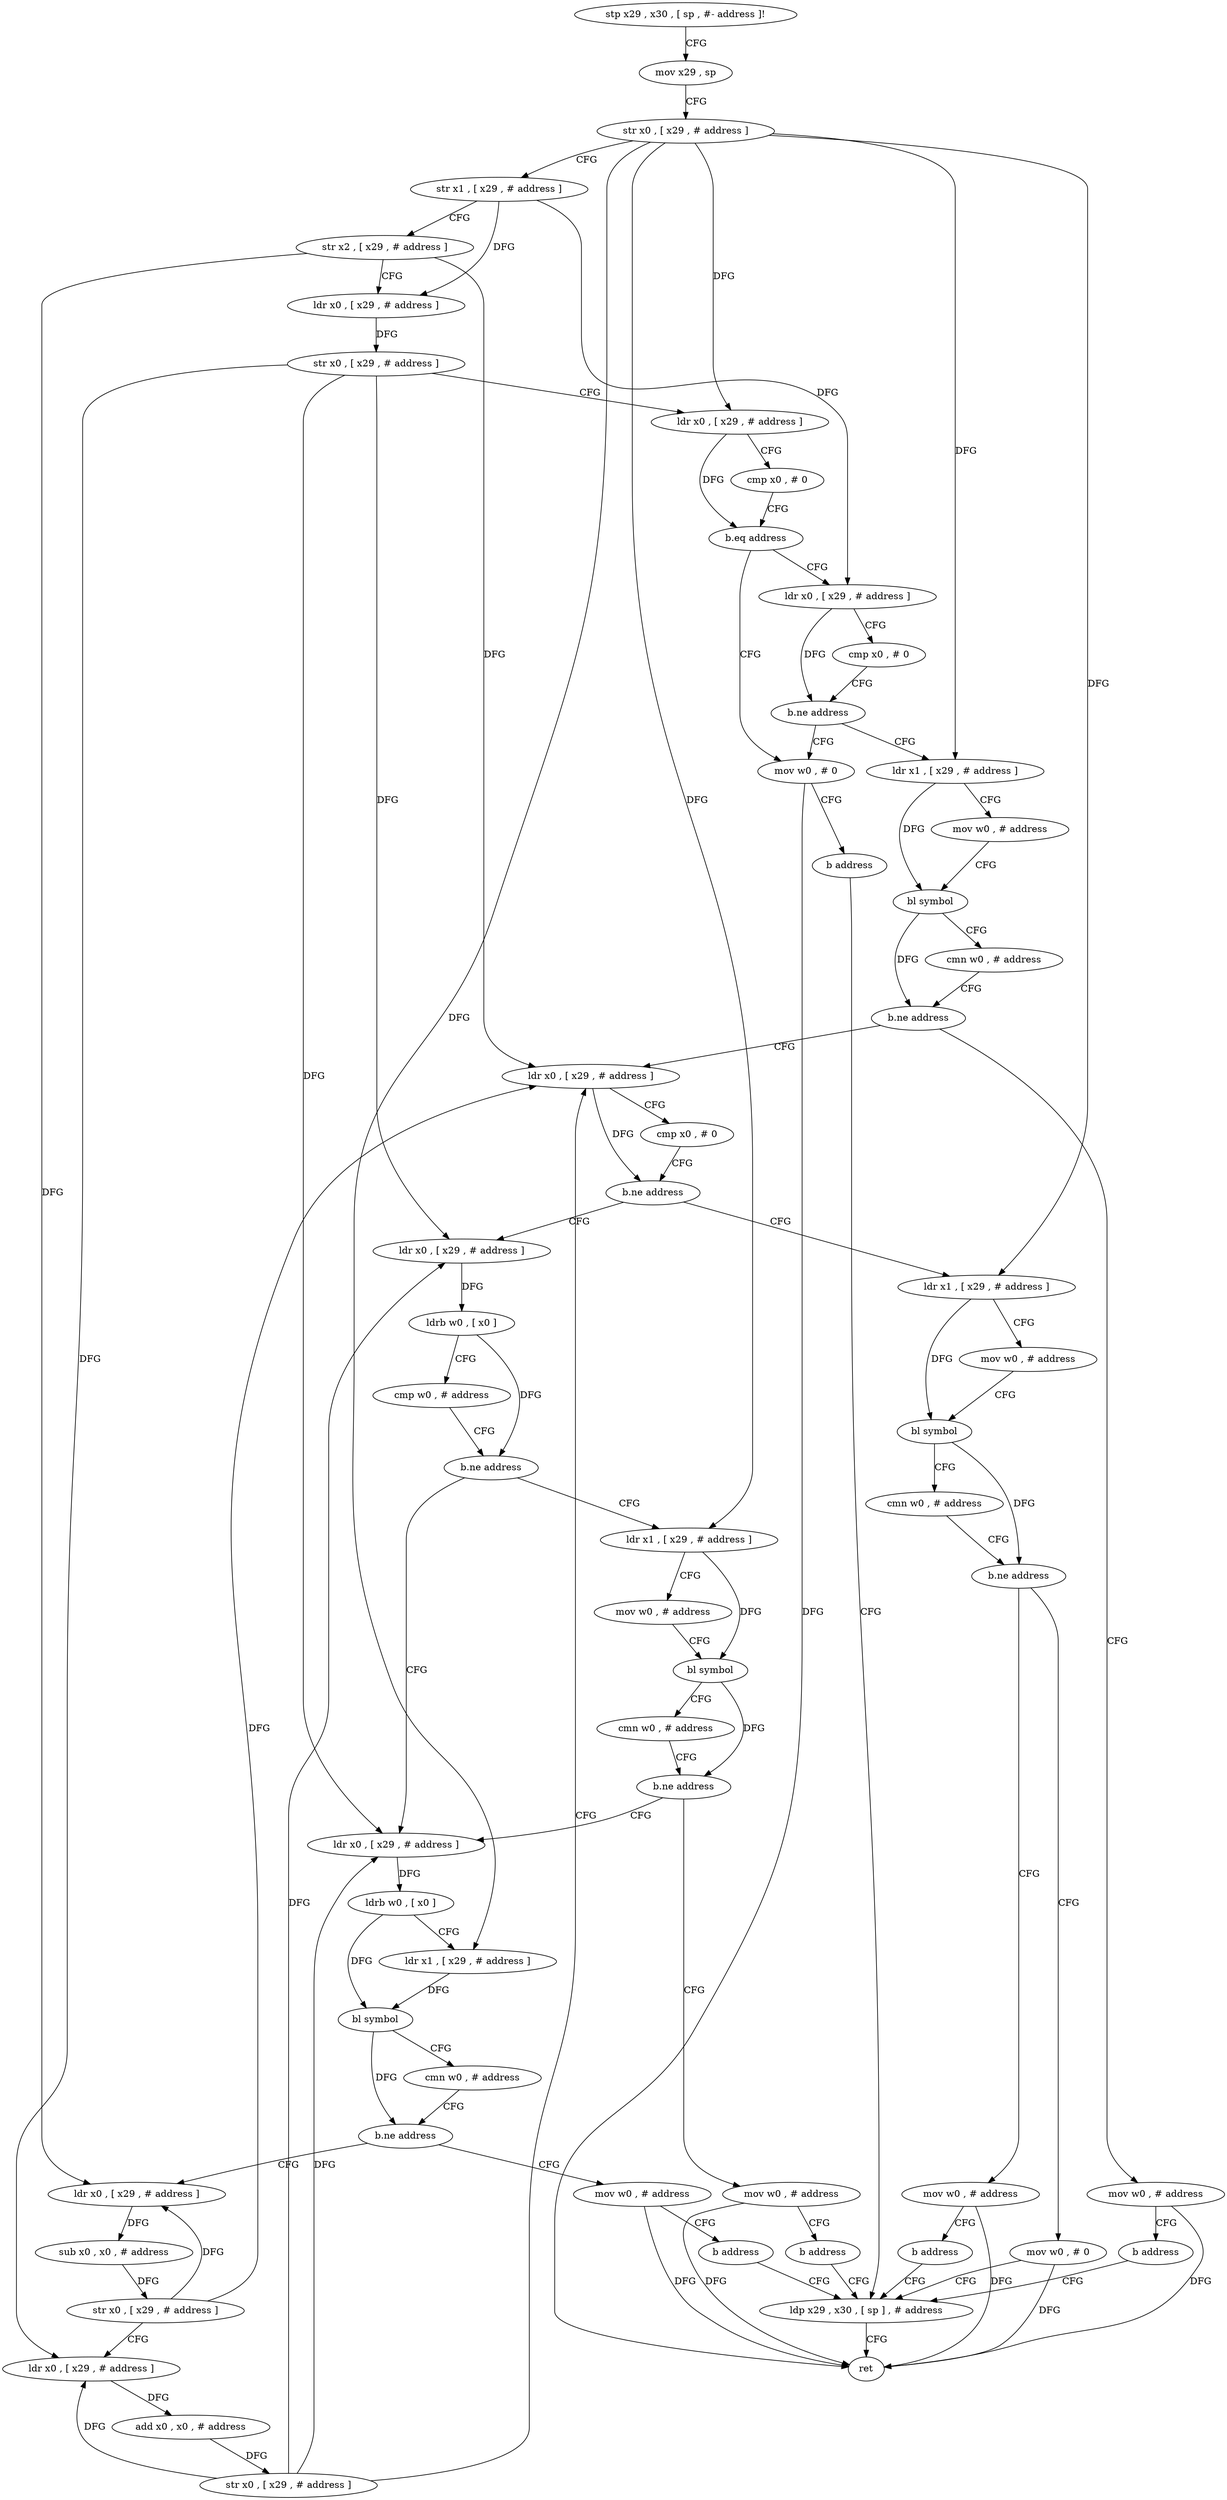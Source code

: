 digraph "func" {
"4352132" [label = "stp x29 , x30 , [ sp , #- address ]!" ]
"4352136" [label = "mov x29 , sp" ]
"4352140" [label = "str x0 , [ x29 , # address ]" ]
"4352144" [label = "str x1 , [ x29 , # address ]" ]
"4352148" [label = "str x2 , [ x29 , # address ]" ]
"4352152" [label = "ldr x0 , [ x29 , # address ]" ]
"4352156" [label = "str x0 , [ x29 , # address ]" ]
"4352160" [label = "ldr x0 , [ x29 , # address ]" ]
"4352164" [label = "cmp x0 , # 0" ]
"4352168" [label = "b.eq address" ]
"4352184" [label = "mov w0 , # 0" ]
"4352172" [label = "ldr x0 , [ x29 , # address ]" ]
"4352188" [label = "b address" ]
"4352364" [label = "ldp x29 , x30 , [ sp ] , # address" ]
"4352176" [label = "cmp x0 , # 0" ]
"4352180" [label = "b.ne address" ]
"4352192" [label = "ldr x1 , [ x29 , # address ]" ]
"4352368" [label = "ret" ]
"4352196" [label = "mov w0 , # address" ]
"4352200" [label = "bl symbol" ]
"4352204" [label = "cmn w0 , # address" ]
"4352208" [label = "b.ne address" ]
"4352320" [label = "ldr x0 , [ x29 , # address ]" ]
"4352212" [label = "mov w0 , # address" ]
"4352324" [label = "cmp x0 , # 0" ]
"4352328" [label = "b.ne address" ]
"4352220" [label = "ldr x0 , [ x29 , # address ]" ]
"4352332" [label = "ldr x1 , [ x29 , # address ]" ]
"4352216" [label = "b address" ]
"4352224" [label = "ldrb w0 , [ x0 ]" ]
"4352228" [label = "cmp w0 , # address" ]
"4352232" [label = "b.ne address" ]
"4352264" [label = "ldr x0 , [ x29 , # address ]" ]
"4352236" [label = "ldr x1 , [ x29 , # address ]" ]
"4352336" [label = "mov w0 , # address" ]
"4352340" [label = "bl symbol" ]
"4352344" [label = "cmn w0 , # address" ]
"4352348" [label = "b.ne address" ]
"4352360" [label = "mov w0 , # 0" ]
"4352352" [label = "mov w0 , # address" ]
"4352268" [label = "ldrb w0 , [ x0 ]" ]
"4352272" [label = "ldr x1 , [ x29 , # address ]" ]
"4352276" [label = "bl symbol" ]
"4352280" [label = "cmn w0 , # address" ]
"4352284" [label = "b.ne address" ]
"4352296" [label = "ldr x0 , [ x29 , # address ]" ]
"4352288" [label = "mov w0 , # address" ]
"4352240" [label = "mov w0 , # address" ]
"4352244" [label = "bl symbol" ]
"4352248" [label = "cmn w0 , # address" ]
"4352252" [label = "b.ne address" ]
"4352256" [label = "mov w0 , # address" ]
"4352356" [label = "b address" ]
"4352300" [label = "sub x0 , x0 , # address" ]
"4352304" [label = "str x0 , [ x29 , # address ]" ]
"4352308" [label = "ldr x0 , [ x29 , # address ]" ]
"4352312" [label = "add x0 , x0 , # address" ]
"4352316" [label = "str x0 , [ x29 , # address ]" ]
"4352292" [label = "b address" ]
"4352260" [label = "b address" ]
"4352132" -> "4352136" [ label = "CFG" ]
"4352136" -> "4352140" [ label = "CFG" ]
"4352140" -> "4352144" [ label = "CFG" ]
"4352140" -> "4352160" [ label = "DFG" ]
"4352140" -> "4352192" [ label = "DFG" ]
"4352140" -> "4352332" [ label = "DFG" ]
"4352140" -> "4352272" [ label = "DFG" ]
"4352140" -> "4352236" [ label = "DFG" ]
"4352144" -> "4352148" [ label = "CFG" ]
"4352144" -> "4352152" [ label = "DFG" ]
"4352144" -> "4352172" [ label = "DFG" ]
"4352148" -> "4352152" [ label = "CFG" ]
"4352148" -> "4352320" [ label = "DFG" ]
"4352148" -> "4352296" [ label = "DFG" ]
"4352152" -> "4352156" [ label = "DFG" ]
"4352156" -> "4352160" [ label = "CFG" ]
"4352156" -> "4352220" [ label = "DFG" ]
"4352156" -> "4352264" [ label = "DFG" ]
"4352156" -> "4352308" [ label = "DFG" ]
"4352160" -> "4352164" [ label = "CFG" ]
"4352160" -> "4352168" [ label = "DFG" ]
"4352164" -> "4352168" [ label = "CFG" ]
"4352168" -> "4352184" [ label = "CFG" ]
"4352168" -> "4352172" [ label = "CFG" ]
"4352184" -> "4352188" [ label = "CFG" ]
"4352184" -> "4352368" [ label = "DFG" ]
"4352172" -> "4352176" [ label = "CFG" ]
"4352172" -> "4352180" [ label = "DFG" ]
"4352188" -> "4352364" [ label = "CFG" ]
"4352364" -> "4352368" [ label = "CFG" ]
"4352176" -> "4352180" [ label = "CFG" ]
"4352180" -> "4352192" [ label = "CFG" ]
"4352180" -> "4352184" [ label = "CFG" ]
"4352192" -> "4352196" [ label = "CFG" ]
"4352192" -> "4352200" [ label = "DFG" ]
"4352196" -> "4352200" [ label = "CFG" ]
"4352200" -> "4352204" [ label = "CFG" ]
"4352200" -> "4352208" [ label = "DFG" ]
"4352204" -> "4352208" [ label = "CFG" ]
"4352208" -> "4352320" [ label = "CFG" ]
"4352208" -> "4352212" [ label = "CFG" ]
"4352320" -> "4352324" [ label = "CFG" ]
"4352320" -> "4352328" [ label = "DFG" ]
"4352212" -> "4352216" [ label = "CFG" ]
"4352212" -> "4352368" [ label = "DFG" ]
"4352324" -> "4352328" [ label = "CFG" ]
"4352328" -> "4352220" [ label = "CFG" ]
"4352328" -> "4352332" [ label = "CFG" ]
"4352220" -> "4352224" [ label = "DFG" ]
"4352332" -> "4352336" [ label = "CFG" ]
"4352332" -> "4352340" [ label = "DFG" ]
"4352216" -> "4352364" [ label = "CFG" ]
"4352224" -> "4352228" [ label = "CFG" ]
"4352224" -> "4352232" [ label = "DFG" ]
"4352228" -> "4352232" [ label = "CFG" ]
"4352232" -> "4352264" [ label = "CFG" ]
"4352232" -> "4352236" [ label = "CFG" ]
"4352264" -> "4352268" [ label = "DFG" ]
"4352236" -> "4352240" [ label = "CFG" ]
"4352236" -> "4352244" [ label = "DFG" ]
"4352336" -> "4352340" [ label = "CFG" ]
"4352340" -> "4352344" [ label = "CFG" ]
"4352340" -> "4352348" [ label = "DFG" ]
"4352344" -> "4352348" [ label = "CFG" ]
"4352348" -> "4352360" [ label = "CFG" ]
"4352348" -> "4352352" [ label = "CFG" ]
"4352360" -> "4352364" [ label = "CFG" ]
"4352360" -> "4352368" [ label = "DFG" ]
"4352352" -> "4352356" [ label = "CFG" ]
"4352352" -> "4352368" [ label = "DFG" ]
"4352268" -> "4352272" [ label = "CFG" ]
"4352268" -> "4352276" [ label = "DFG" ]
"4352272" -> "4352276" [ label = "DFG" ]
"4352276" -> "4352280" [ label = "CFG" ]
"4352276" -> "4352284" [ label = "DFG" ]
"4352280" -> "4352284" [ label = "CFG" ]
"4352284" -> "4352296" [ label = "CFG" ]
"4352284" -> "4352288" [ label = "CFG" ]
"4352296" -> "4352300" [ label = "DFG" ]
"4352288" -> "4352292" [ label = "CFG" ]
"4352288" -> "4352368" [ label = "DFG" ]
"4352240" -> "4352244" [ label = "CFG" ]
"4352244" -> "4352248" [ label = "CFG" ]
"4352244" -> "4352252" [ label = "DFG" ]
"4352248" -> "4352252" [ label = "CFG" ]
"4352252" -> "4352264" [ label = "CFG" ]
"4352252" -> "4352256" [ label = "CFG" ]
"4352256" -> "4352260" [ label = "CFG" ]
"4352256" -> "4352368" [ label = "DFG" ]
"4352356" -> "4352364" [ label = "CFG" ]
"4352300" -> "4352304" [ label = "DFG" ]
"4352304" -> "4352308" [ label = "CFG" ]
"4352304" -> "4352320" [ label = "DFG" ]
"4352304" -> "4352296" [ label = "DFG" ]
"4352308" -> "4352312" [ label = "DFG" ]
"4352312" -> "4352316" [ label = "DFG" ]
"4352316" -> "4352320" [ label = "CFG" ]
"4352316" -> "4352220" [ label = "DFG" ]
"4352316" -> "4352264" [ label = "DFG" ]
"4352316" -> "4352308" [ label = "DFG" ]
"4352292" -> "4352364" [ label = "CFG" ]
"4352260" -> "4352364" [ label = "CFG" ]
}
